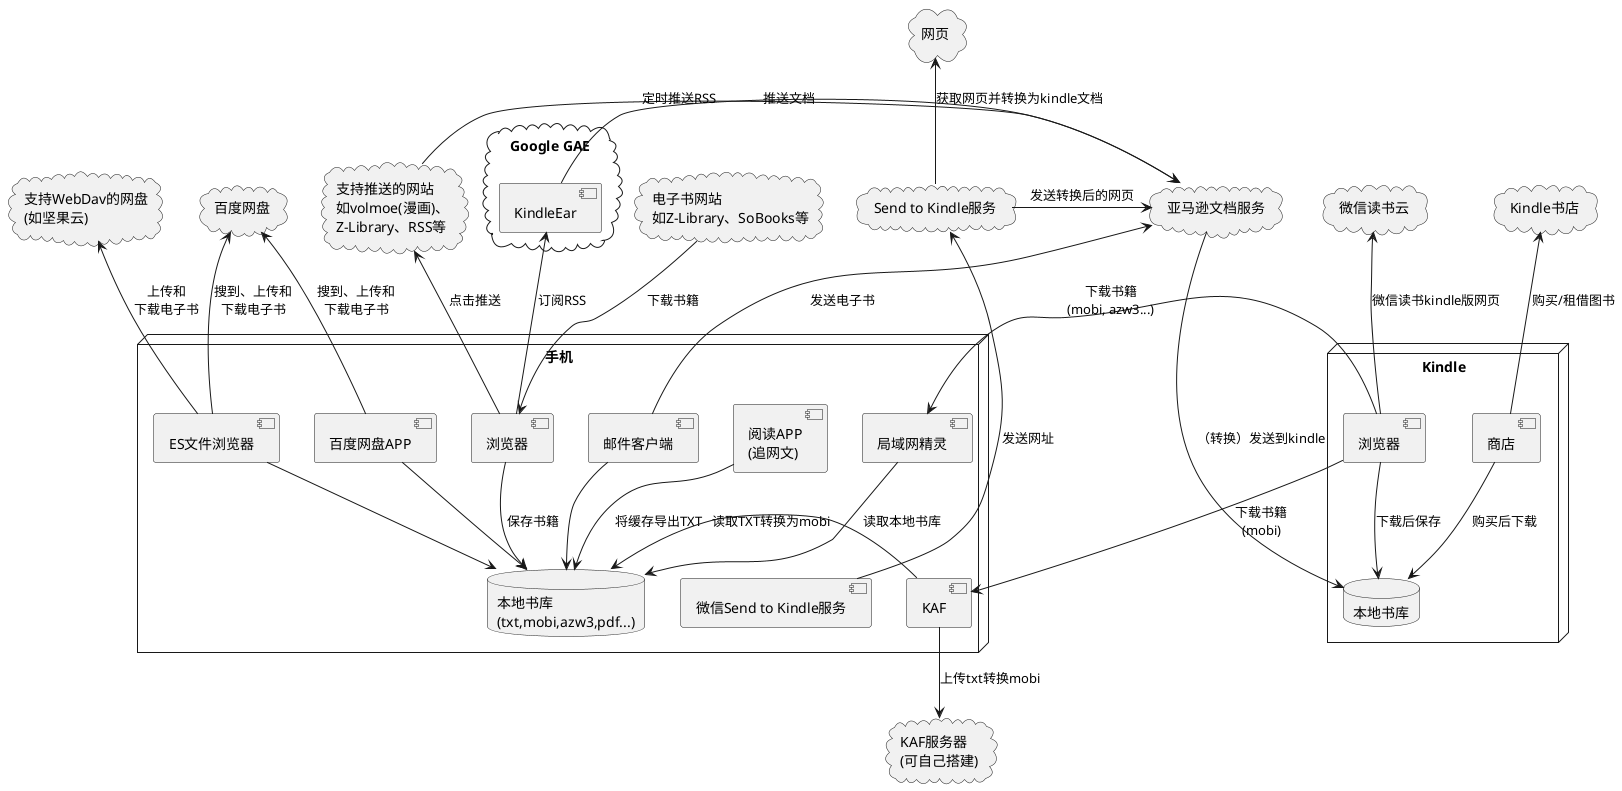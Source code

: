 @startuml

node Kindle as kindle {
    component 浏览器 as kbrow
    component 商店 as kshop
    database 本地书库 as kllib
    kshop --> kllib : 购买后下载
    kbrow --> kllib : 下载后保存
}

node 手机 as Phone {
    component 局域网精灵 as lgenius
    component 百度网盘APP as baiduclient
    component ES文件浏览器 as esfb
    component "阅读APP\n(追网文)" as openreader
    component KAF as kaf
    component 邮件客户端 as mailclient
    component "浏览器" as pbrow
    component "微信Send to Kindle服务" as s2k
    database "本地书库\n(txt,mobi,azw3,pdf...)" as pllib
    
    kbrow -> lgenius : 下载书籍\n(mobi, azw3...)
    lgenius --> pllib : 读取本地书库
    esfb --> pllib
    baiduclient --> pllib
    openreader --> pllib : 将缓存导出TXT
    kaf -> pllib : 读取TXT转换为mobi
    mailclient --> pllib
    lgenius -[hidden]> mailclient
    mailclient -[hidden]> esfb
    esfb -[hidden]> baiduclient
    lgenius -[hidden]-> kaf
    baiduclient -[hidden]r-> openreader
    pbrow -[hidden]-> s2k
    kbrow -> kaf : 下载书籍\n(mobi)
}

cloud 百度网盘 as baiducloud
baiduclient -u-> baiducloud : 搜到、上传和\n下载电子书
esfb -u-> baiducloud : 搜到、上传和\n下载电子书

cloud "支持WebDav的网盘\n(如坚果云)" as webdavcloud
esfb -u-> webdavcloud : 上传和\n下载电子书

cloud 微信读书云 as weread
kbrow -u-> weread : 微信读书kindle版网页

cloud "KAF服务器\n(可自己搭建)" as kafcloud
kaf --> kafcloud : 上传txt转换mobi

cloud "亚马逊文档服务" as adcloud
mailclient -u-> adcloud : 发送电子书
adcloud --> kllib : （转换）发送到kindle

cloud "Kindle书店" as kshopcloud
kshop -u-> kshopcloud : 购买/租借图书

cloud "支持推送的网站\n如volmoe(漫画)、\nZ-Library、RSS等" as pushcloud
pbrow -u-> pushcloud : 点击推送
pushcloud -> adcloud : 推送文档

cloud "电子书网站\n如Z-Library、SoBooks等" as bookcloud
pbrow <-u- bookcloud : 下载书籍
pbrow --> pllib : 保存书籍

cloud "Send to Kindle服务" as s2kcloud
s2k -u-> s2kcloud : 发送网址

cloud "网页" as webpage
s2kcloud -u-> webpage : 获取网页并转换为kindle文档
s2kcloud -> adcloud : 发送转换后的网页

cloud "Google GAE" as gae {
    component KindleEar as kear
    kear -> adcloud : 定时推送RSS
    pbrow -u-> kear : 订阅RSS
}

@enduml